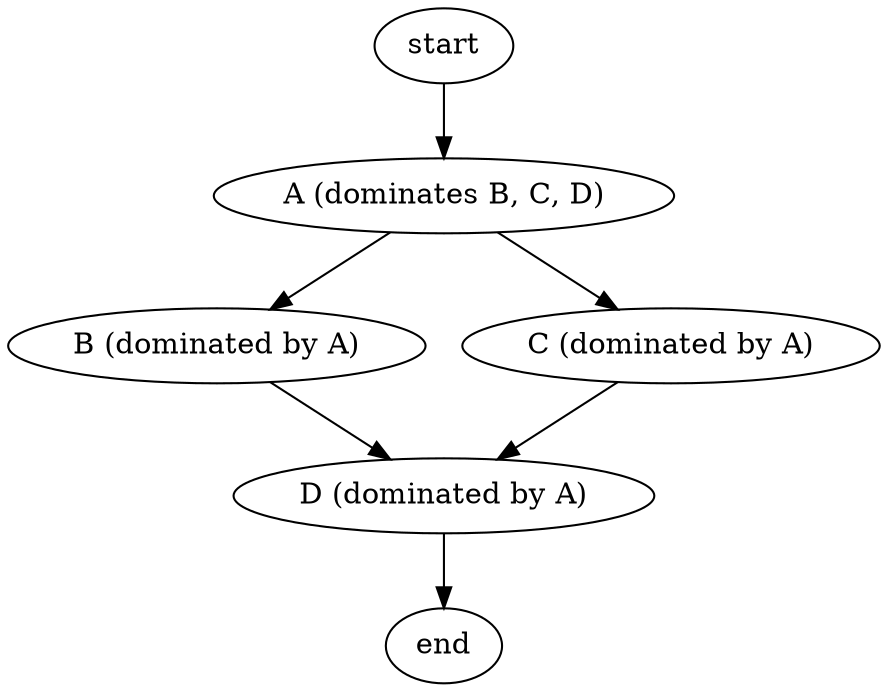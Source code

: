 digraph {
    start -> "A (dominates B, C, D)" -> "B (dominated by A)"
    "B (dominated by A)"  -> "D (dominated by A)" -> end
    "A (dominates B, C, D)" -> "C (dominated by A)" -> "D (dominated by A)"
}